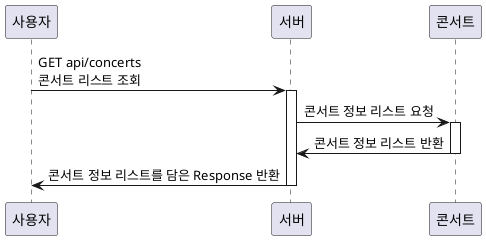 @startuml
'https://plantuml.com/sequence-diagram

participant 사용자
participant 서버
participant 콘서트

사용자 -> 서버 : GET api/concerts \n콘서트 리스트 조회
activate 서버
서버 -> 콘서트 : 콘서트 정보 리스트 요청
activate 콘서트
콘서트 -> 서버 : 콘서트 정보 리스트 반환
deactivate 콘서트
서버 -> 사용자 : 콘서트 정보 리스트를 담은 Response 반환
deactivate 서버

@enduml